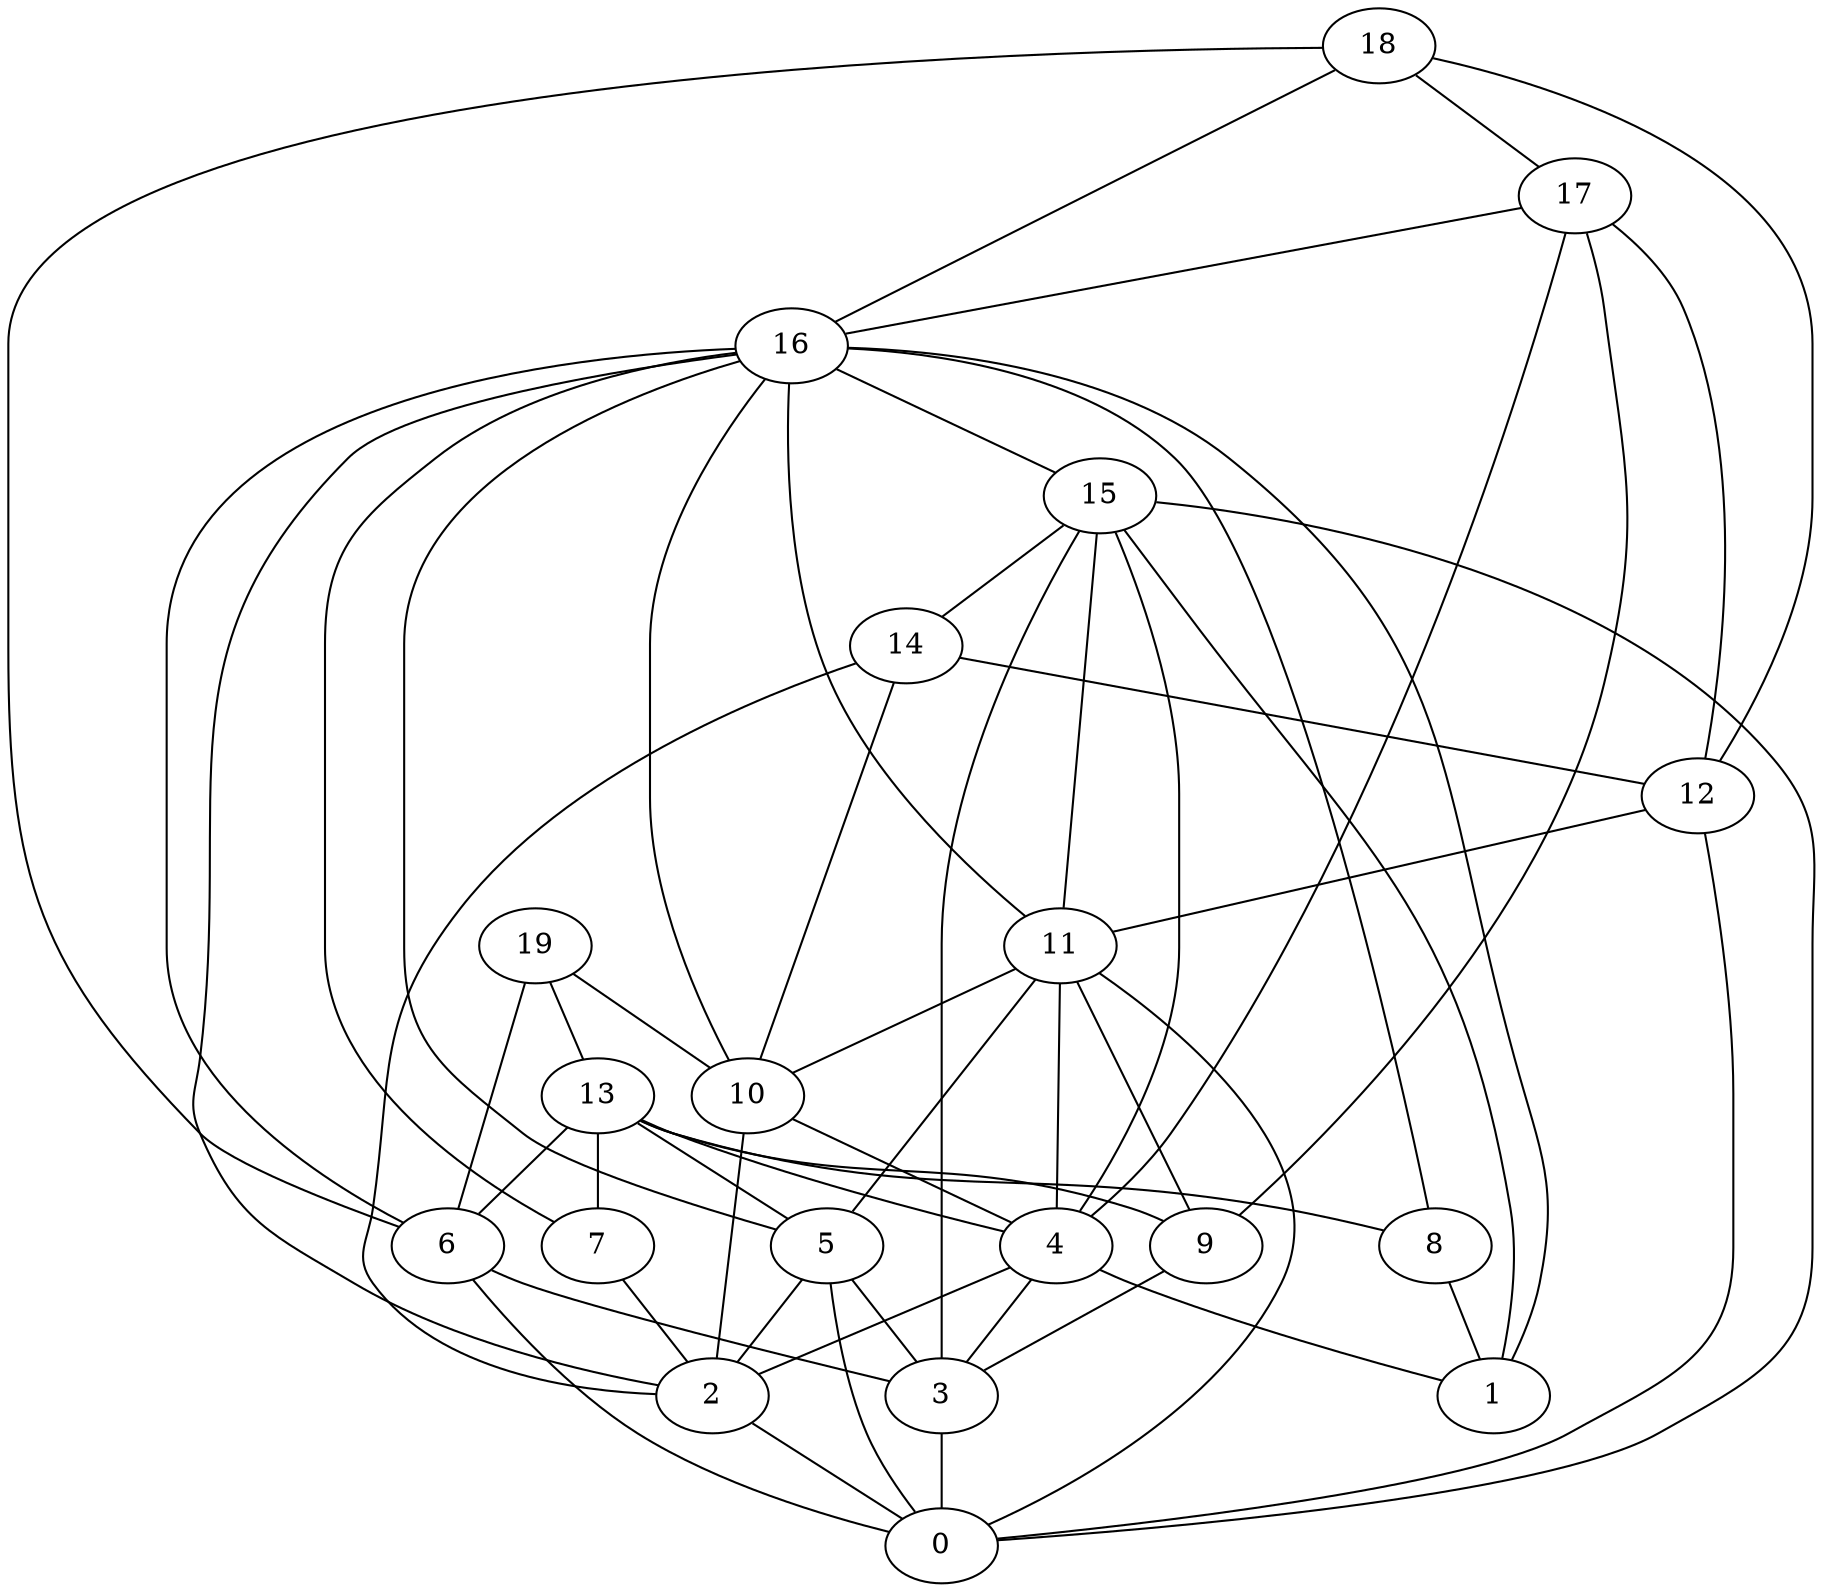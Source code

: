 digraph G {

subgraph G1 {
19 -> 10 [dir = none]
19 -> 13 [dir = none]
19 -> 6 [dir = none]
8 -> 1 [dir = none]
7 -> 2 [dir = none]
14 -> 10 [dir = none]
14 -> 12 [dir = none]
14 -> 2 [dir = none]
13 -> 8 [dir = none]
13 -> 4 [dir = none]
13 -> 9 [dir = none]
13 -> 6 [dir = none]
13 -> 5 [dir = none]
13 -> 7 [dir = none]
6 -> 0 [dir = none]
6 -> 3 [dir = none]
15 -> 4 [dir = none]
15 -> 3 [dir = none]
15 -> 14 [dir = none]
15 -> 1 [dir = none]
15 -> 11 [dir = none]
15 -> 0 [dir = none]
4 -> 3 [dir = none]
4 -> 1 [dir = none]
4 -> 2 [dir = none]
17 -> 16 [dir = none]
17 -> 4 [dir = none]
17 -> 9 [dir = none]
17 -> 12 [dir = none]
2 -> 0 [dir = none]
11 -> 10 [dir = none]
11 -> 5 [dir = none]
11 -> 4 [dir = none]
11 -> 0 [dir = none]
11 -> 9 [dir = none]
3 -> 0 [dir = none]
16 -> 1 [dir = none]
16 -> 6 [dir = none]
16 -> 11 [dir = none]
16 -> 7 [dir = none]
16 -> 8 [dir = none]
16 -> 15 [dir = none]
16 -> 2 [dir = none]
16 -> 5 [dir = none]
16 -> 10 [dir = none]
10 -> 4 [dir = none]
10 -> 2 [dir = none]
12 -> 0 [dir = none]
12 -> 11 [dir = none]
9 -> 3 [dir = none]
18 -> 16 [dir = none]
18 -> 6 [dir = none]
18 -> 17 [dir = none]
18 -> 12 [dir = none]
5 -> 0 [dir = none]
5 -> 3 [dir = none]
5 -> 2 [dir = none]
}

}
